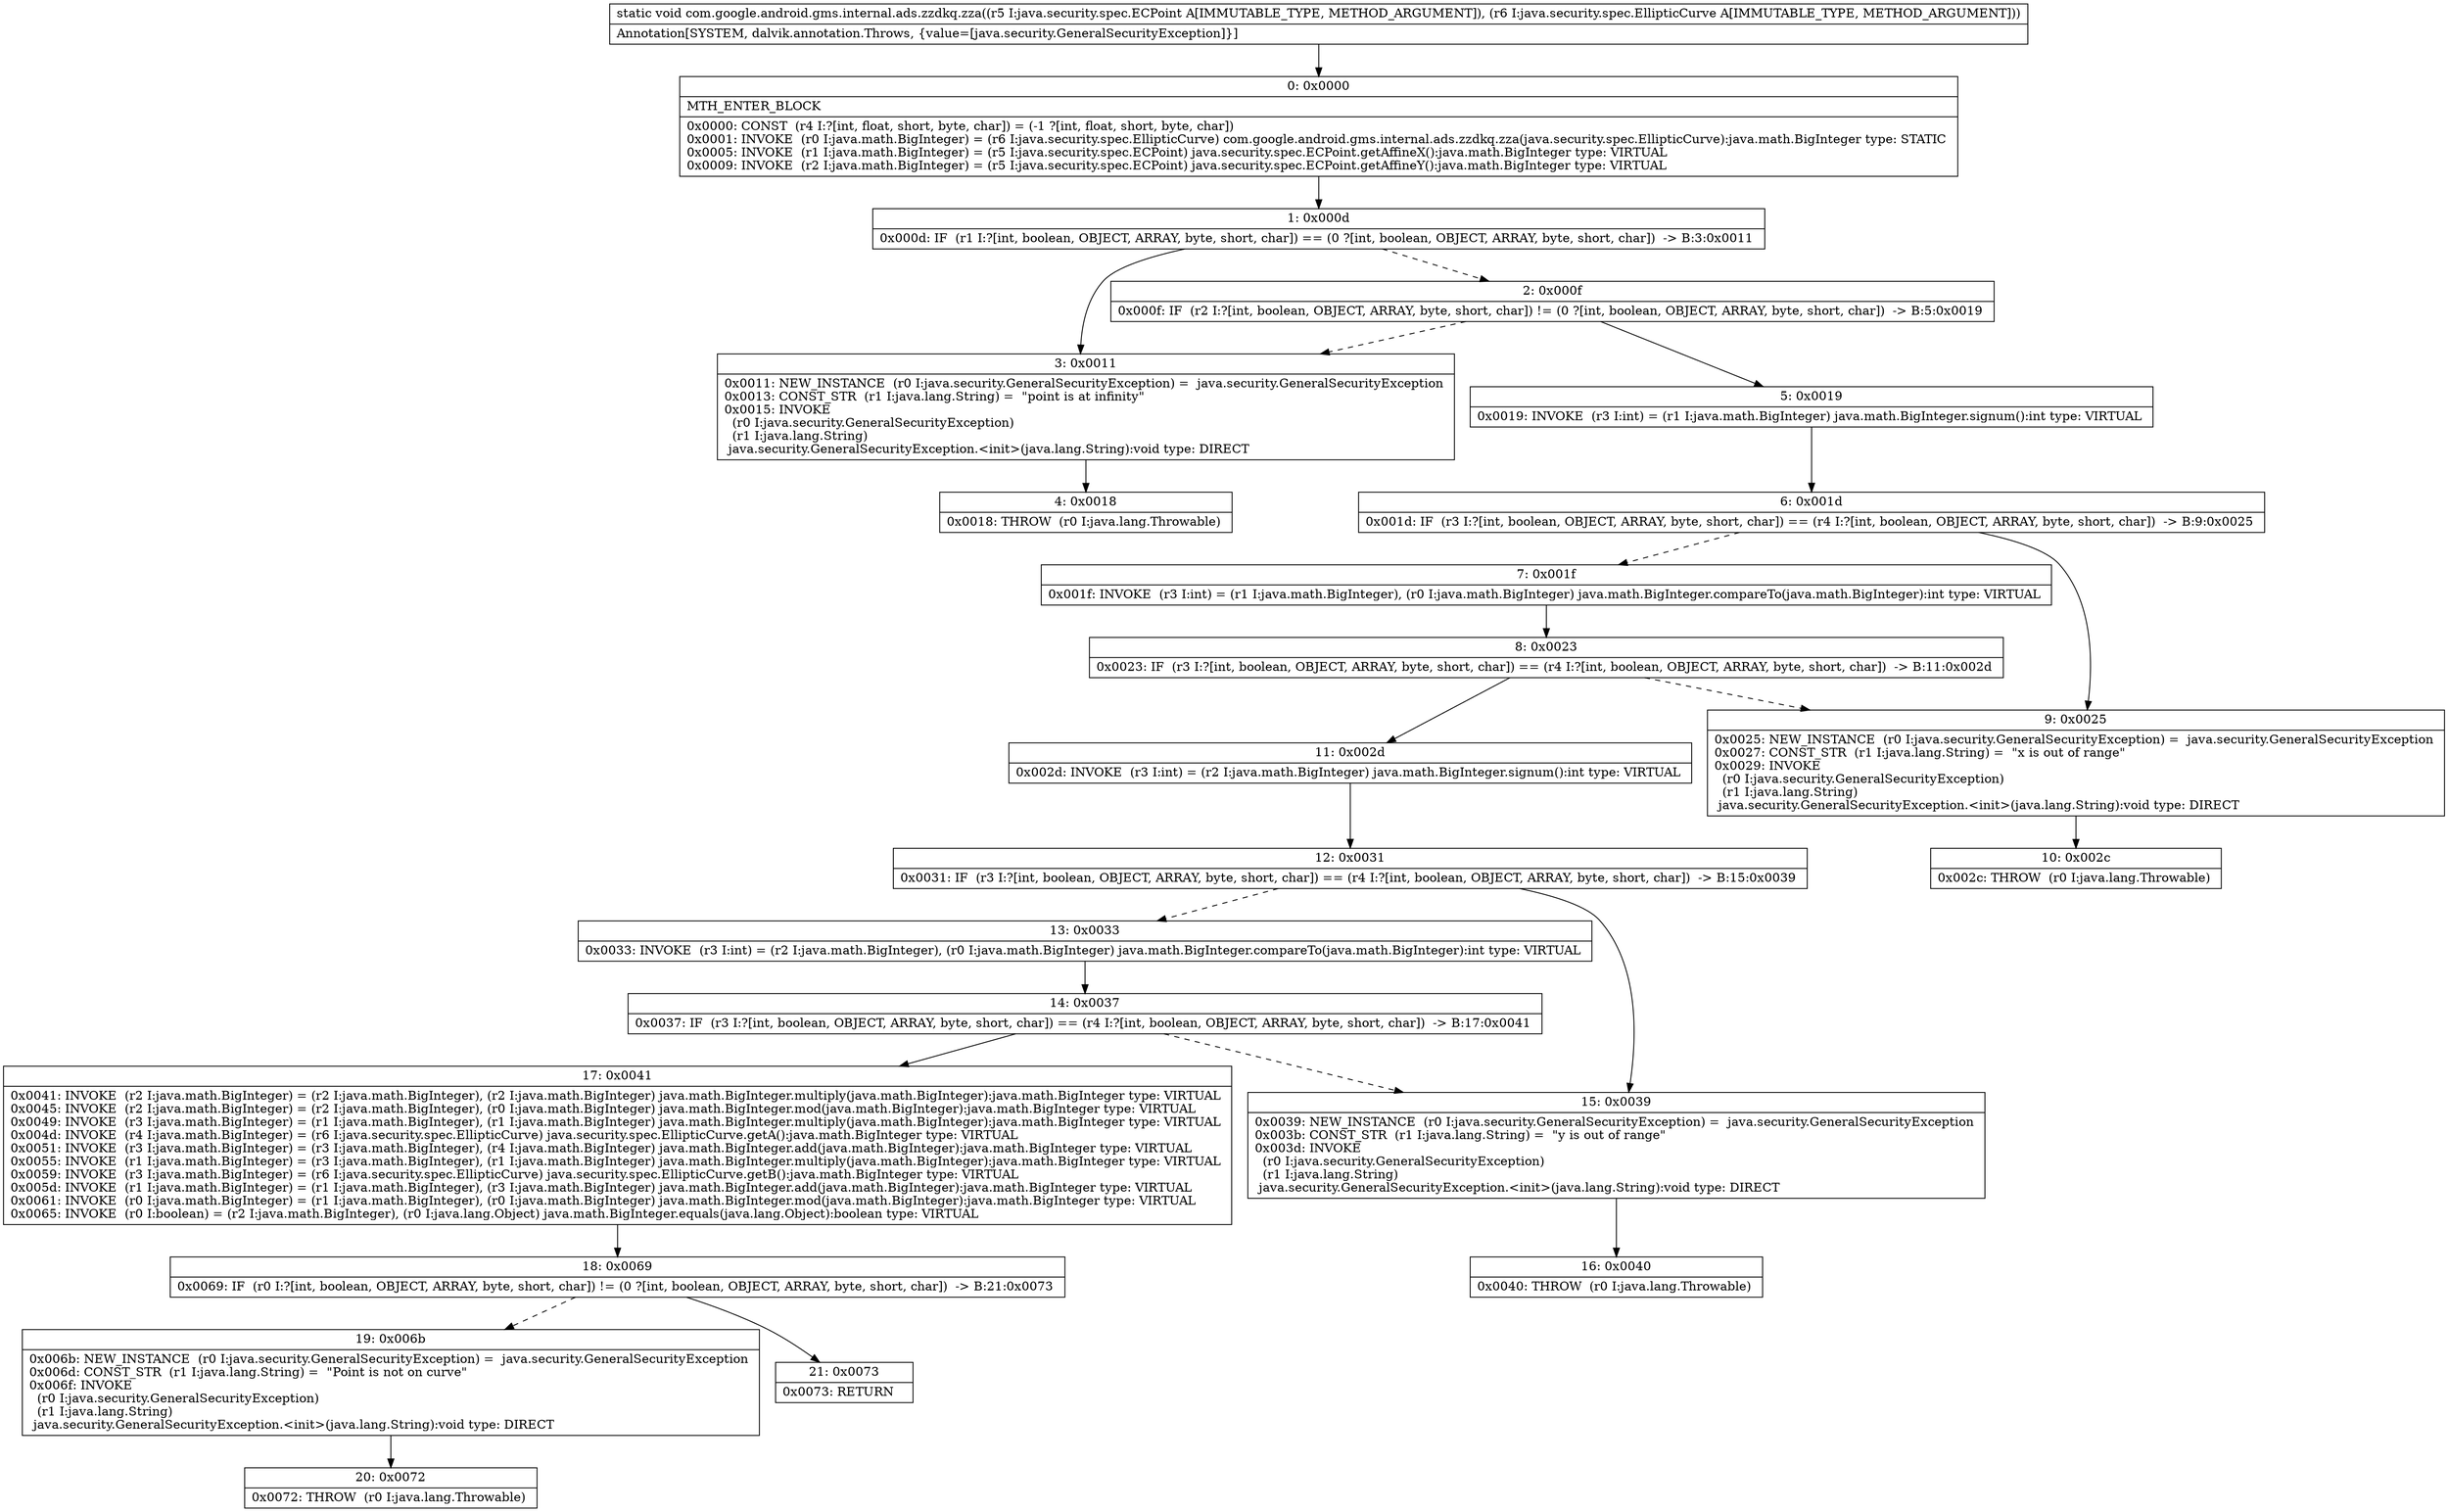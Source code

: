 digraph "CFG forcom.google.android.gms.internal.ads.zzdkq.zza(Ljava\/security\/spec\/ECPoint;Ljava\/security\/spec\/EllipticCurve;)V" {
Node_0 [shape=record,label="{0\:\ 0x0000|MTH_ENTER_BLOCK\l|0x0000: CONST  (r4 I:?[int, float, short, byte, char]) = (\-1 ?[int, float, short, byte, char]) \l0x0001: INVOKE  (r0 I:java.math.BigInteger) = (r6 I:java.security.spec.EllipticCurve) com.google.android.gms.internal.ads.zzdkq.zza(java.security.spec.EllipticCurve):java.math.BigInteger type: STATIC \l0x0005: INVOKE  (r1 I:java.math.BigInteger) = (r5 I:java.security.spec.ECPoint) java.security.spec.ECPoint.getAffineX():java.math.BigInteger type: VIRTUAL \l0x0009: INVOKE  (r2 I:java.math.BigInteger) = (r5 I:java.security.spec.ECPoint) java.security.spec.ECPoint.getAffineY():java.math.BigInteger type: VIRTUAL \l}"];
Node_1 [shape=record,label="{1\:\ 0x000d|0x000d: IF  (r1 I:?[int, boolean, OBJECT, ARRAY, byte, short, char]) == (0 ?[int, boolean, OBJECT, ARRAY, byte, short, char])  \-\> B:3:0x0011 \l}"];
Node_2 [shape=record,label="{2\:\ 0x000f|0x000f: IF  (r2 I:?[int, boolean, OBJECT, ARRAY, byte, short, char]) != (0 ?[int, boolean, OBJECT, ARRAY, byte, short, char])  \-\> B:5:0x0019 \l}"];
Node_3 [shape=record,label="{3\:\ 0x0011|0x0011: NEW_INSTANCE  (r0 I:java.security.GeneralSecurityException) =  java.security.GeneralSecurityException \l0x0013: CONST_STR  (r1 I:java.lang.String) =  \"point is at infinity\" \l0x0015: INVOKE  \l  (r0 I:java.security.GeneralSecurityException)\l  (r1 I:java.lang.String)\l java.security.GeneralSecurityException.\<init\>(java.lang.String):void type: DIRECT \l}"];
Node_4 [shape=record,label="{4\:\ 0x0018|0x0018: THROW  (r0 I:java.lang.Throwable) \l}"];
Node_5 [shape=record,label="{5\:\ 0x0019|0x0019: INVOKE  (r3 I:int) = (r1 I:java.math.BigInteger) java.math.BigInteger.signum():int type: VIRTUAL \l}"];
Node_6 [shape=record,label="{6\:\ 0x001d|0x001d: IF  (r3 I:?[int, boolean, OBJECT, ARRAY, byte, short, char]) == (r4 I:?[int, boolean, OBJECT, ARRAY, byte, short, char])  \-\> B:9:0x0025 \l}"];
Node_7 [shape=record,label="{7\:\ 0x001f|0x001f: INVOKE  (r3 I:int) = (r1 I:java.math.BigInteger), (r0 I:java.math.BigInteger) java.math.BigInteger.compareTo(java.math.BigInteger):int type: VIRTUAL \l}"];
Node_8 [shape=record,label="{8\:\ 0x0023|0x0023: IF  (r3 I:?[int, boolean, OBJECT, ARRAY, byte, short, char]) == (r4 I:?[int, boolean, OBJECT, ARRAY, byte, short, char])  \-\> B:11:0x002d \l}"];
Node_9 [shape=record,label="{9\:\ 0x0025|0x0025: NEW_INSTANCE  (r0 I:java.security.GeneralSecurityException) =  java.security.GeneralSecurityException \l0x0027: CONST_STR  (r1 I:java.lang.String) =  \"x is out of range\" \l0x0029: INVOKE  \l  (r0 I:java.security.GeneralSecurityException)\l  (r1 I:java.lang.String)\l java.security.GeneralSecurityException.\<init\>(java.lang.String):void type: DIRECT \l}"];
Node_10 [shape=record,label="{10\:\ 0x002c|0x002c: THROW  (r0 I:java.lang.Throwable) \l}"];
Node_11 [shape=record,label="{11\:\ 0x002d|0x002d: INVOKE  (r3 I:int) = (r2 I:java.math.BigInteger) java.math.BigInteger.signum():int type: VIRTUAL \l}"];
Node_12 [shape=record,label="{12\:\ 0x0031|0x0031: IF  (r3 I:?[int, boolean, OBJECT, ARRAY, byte, short, char]) == (r4 I:?[int, boolean, OBJECT, ARRAY, byte, short, char])  \-\> B:15:0x0039 \l}"];
Node_13 [shape=record,label="{13\:\ 0x0033|0x0033: INVOKE  (r3 I:int) = (r2 I:java.math.BigInteger), (r0 I:java.math.BigInteger) java.math.BigInteger.compareTo(java.math.BigInteger):int type: VIRTUAL \l}"];
Node_14 [shape=record,label="{14\:\ 0x0037|0x0037: IF  (r3 I:?[int, boolean, OBJECT, ARRAY, byte, short, char]) == (r4 I:?[int, boolean, OBJECT, ARRAY, byte, short, char])  \-\> B:17:0x0041 \l}"];
Node_15 [shape=record,label="{15\:\ 0x0039|0x0039: NEW_INSTANCE  (r0 I:java.security.GeneralSecurityException) =  java.security.GeneralSecurityException \l0x003b: CONST_STR  (r1 I:java.lang.String) =  \"y is out of range\" \l0x003d: INVOKE  \l  (r0 I:java.security.GeneralSecurityException)\l  (r1 I:java.lang.String)\l java.security.GeneralSecurityException.\<init\>(java.lang.String):void type: DIRECT \l}"];
Node_16 [shape=record,label="{16\:\ 0x0040|0x0040: THROW  (r0 I:java.lang.Throwable) \l}"];
Node_17 [shape=record,label="{17\:\ 0x0041|0x0041: INVOKE  (r2 I:java.math.BigInteger) = (r2 I:java.math.BigInteger), (r2 I:java.math.BigInteger) java.math.BigInteger.multiply(java.math.BigInteger):java.math.BigInteger type: VIRTUAL \l0x0045: INVOKE  (r2 I:java.math.BigInteger) = (r2 I:java.math.BigInteger), (r0 I:java.math.BigInteger) java.math.BigInteger.mod(java.math.BigInteger):java.math.BigInteger type: VIRTUAL \l0x0049: INVOKE  (r3 I:java.math.BigInteger) = (r1 I:java.math.BigInteger), (r1 I:java.math.BigInteger) java.math.BigInteger.multiply(java.math.BigInteger):java.math.BigInteger type: VIRTUAL \l0x004d: INVOKE  (r4 I:java.math.BigInteger) = (r6 I:java.security.spec.EllipticCurve) java.security.spec.EllipticCurve.getA():java.math.BigInteger type: VIRTUAL \l0x0051: INVOKE  (r3 I:java.math.BigInteger) = (r3 I:java.math.BigInteger), (r4 I:java.math.BigInteger) java.math.BigInteger.add(java.math.BigInteger):java.math.BigInteger type: VIRTUAL \l0x0055: INVOKE  (r1 I:java.math.BigInteger) = (r3 I:java.math.BigInteger), (r1 I:java.math.BigInteger) java.math.BigInteger.multiply(java.math.BigInteger):java.math.BigInteger type: VIRTUAL \l0x0059: INVOKE  (r3 I:java.math.BigInteger) = (r6 I:java.security.spec.EllipticCurve) java.security.spec.EllipticCurve.getB():java.math.BigInteger type: VIRTUAL \l0x005d: INVOKE  (r1 I:java.math.BigInteger) = (r1 I:java.math.BigInteger), (r3 I:java.math.BigInteger) java.math.BigInteger.add(java.math.BigInteger):java.math.BigInteger type: VIRTUAL \l0x0061: INVOKE  (r0 I:java.math.BigInteger) = (r1 I:java.math.BigInteger), (r0 I:java.math.BigInteger) java.math.BigInteger.mod(java.math.BigInteger):java.math.BigInteger type: VIRTUAL \l0x0065: INVOKE  (r0 I:boolean) = (r2 I:java.math.BigInteger), (r0 I:java.lang.Object) java.math.BigInteger.equals(java.lang.Object):boolean type: VIRTUAL \l}"];
Node_18 [shape=record,label="{18\:\ 0x0069|0x0069: IF  (r0 I:?[int, boolean, OBJECT, ARRAY, byte, short, char]) != (0 ?[int, boolean, OBJECT, ARRAY, byte, short, char])  \-\> B:21:0x0073 \l}"];
Node_19 [shape=record,label="{19\:\ 0x006b|0x006b: NEW_INSTANCE  (r0 I:java.security.GeneralSecurityException) =  java.security.GeneralSecurityException \l0x006d: CONST_STR  (r1 I:java.lang.String) =  \"Point is not on curve\" \l0x006f: INVOKE  \l  (r0 I:java.security.GeneralSecurityException)\l  (r1 I:java.lang.String)\l java.security.GeneralSecurityException.\<init\>(java.lang.String):void type: DIRECT \l}"];
Node_20 [shape=record,label="{20\:\ 0x0072|0x0072: THROW  (r0 I:java.lang.Throwable) \l}"];
Node_21 [shape=record,label="{21\:\ 0x0073|0x0073: RETURN   \l}"];
MethodNode[shape=record,label="{static void com.google.android.gms.internal.ads.zzdkq.zza((r5 I:java.security.spec.ECPoint A[IMMUTABLE_TYPE, METHOD_ARGUMENT]), (r6 I:java.security.spec.EllipticCurve A[IMMUTABLE_TYPE, METHOD_ARGUMENT]))  | Annotation[SYSTEM, dalvik.annotation.Throws, \{value=[java.security.GeneralSecurityException]\}]\l}"];
MethodNode -> Node_0;
Node_0 -> Node_1;
Node_1 -> Node_2[style=dashed];
Node_1 -> Node_3;
Node_2 -> Node_3[style=dashed];
Node_2 -> Node_5;
Node_3 -> Node_4;
Node_5 -> Node_6;
Node_6 -> Node_7[style=dashed];
Node_6 -> Node_9;
Node_7 -> Node_8;
Node_8 -> Node_9[style=dashed];
Node_8 -> Node_11;
Node_9 -> Node_10;
Node_11 -> Node_12;
Node_12 -> Node_13[style=dashed];
Node_12 -> Node_15;
Node_13 -> Node_14;
Node_14 -> Node_15[style=dashed];
Node_14 -> Node_17;
Node_15 -> Node_16;
Node_17 -> Node_18;
Node_18 -> Node_19[style=dashed];
Node_18 -> Node_21;
Node_19 -> Node_20;
}

